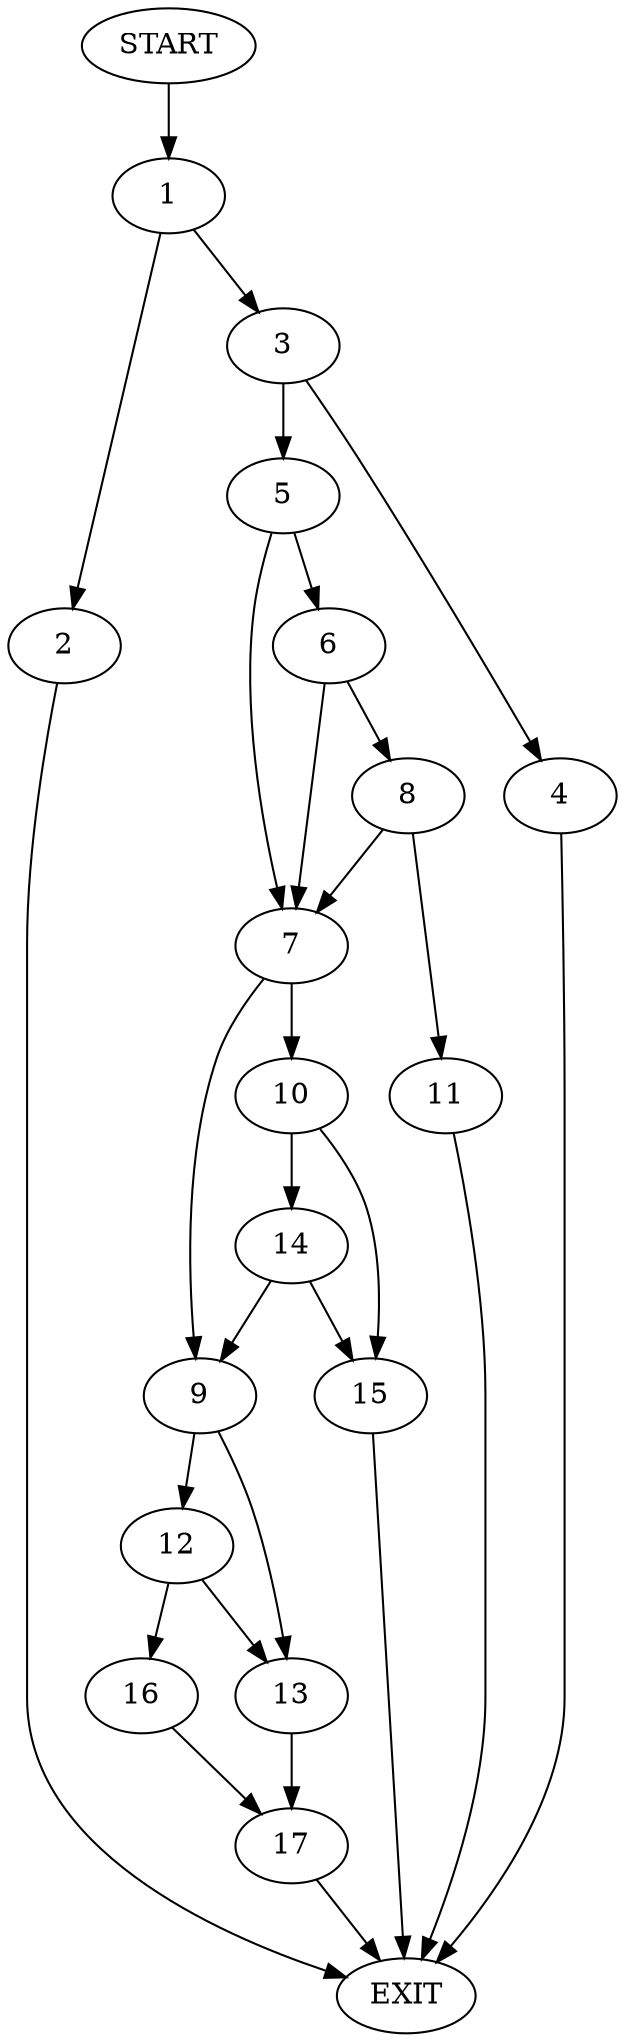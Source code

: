 digraph {
0 [label="START"]
18 [label="EXIT"]
0 -> 1
1 -> 2
1 -> 3
3 -> 4
3 -> 5
2 -> 18
5 -> 6
5 -> 7
4 -> 18
6 -> 7
6 -> 8
7 -> 9
7 -> 10
8 -> 7
8 -> 11
11 -> 18
9 -> 12
9 -> 13
10 -> 14
10 -> 15
15 -> 18
14 -> 15
14 -> 9
12 -> 16
12 -> 13
13 -> 17
16 -> 17
17 -> 18
}
